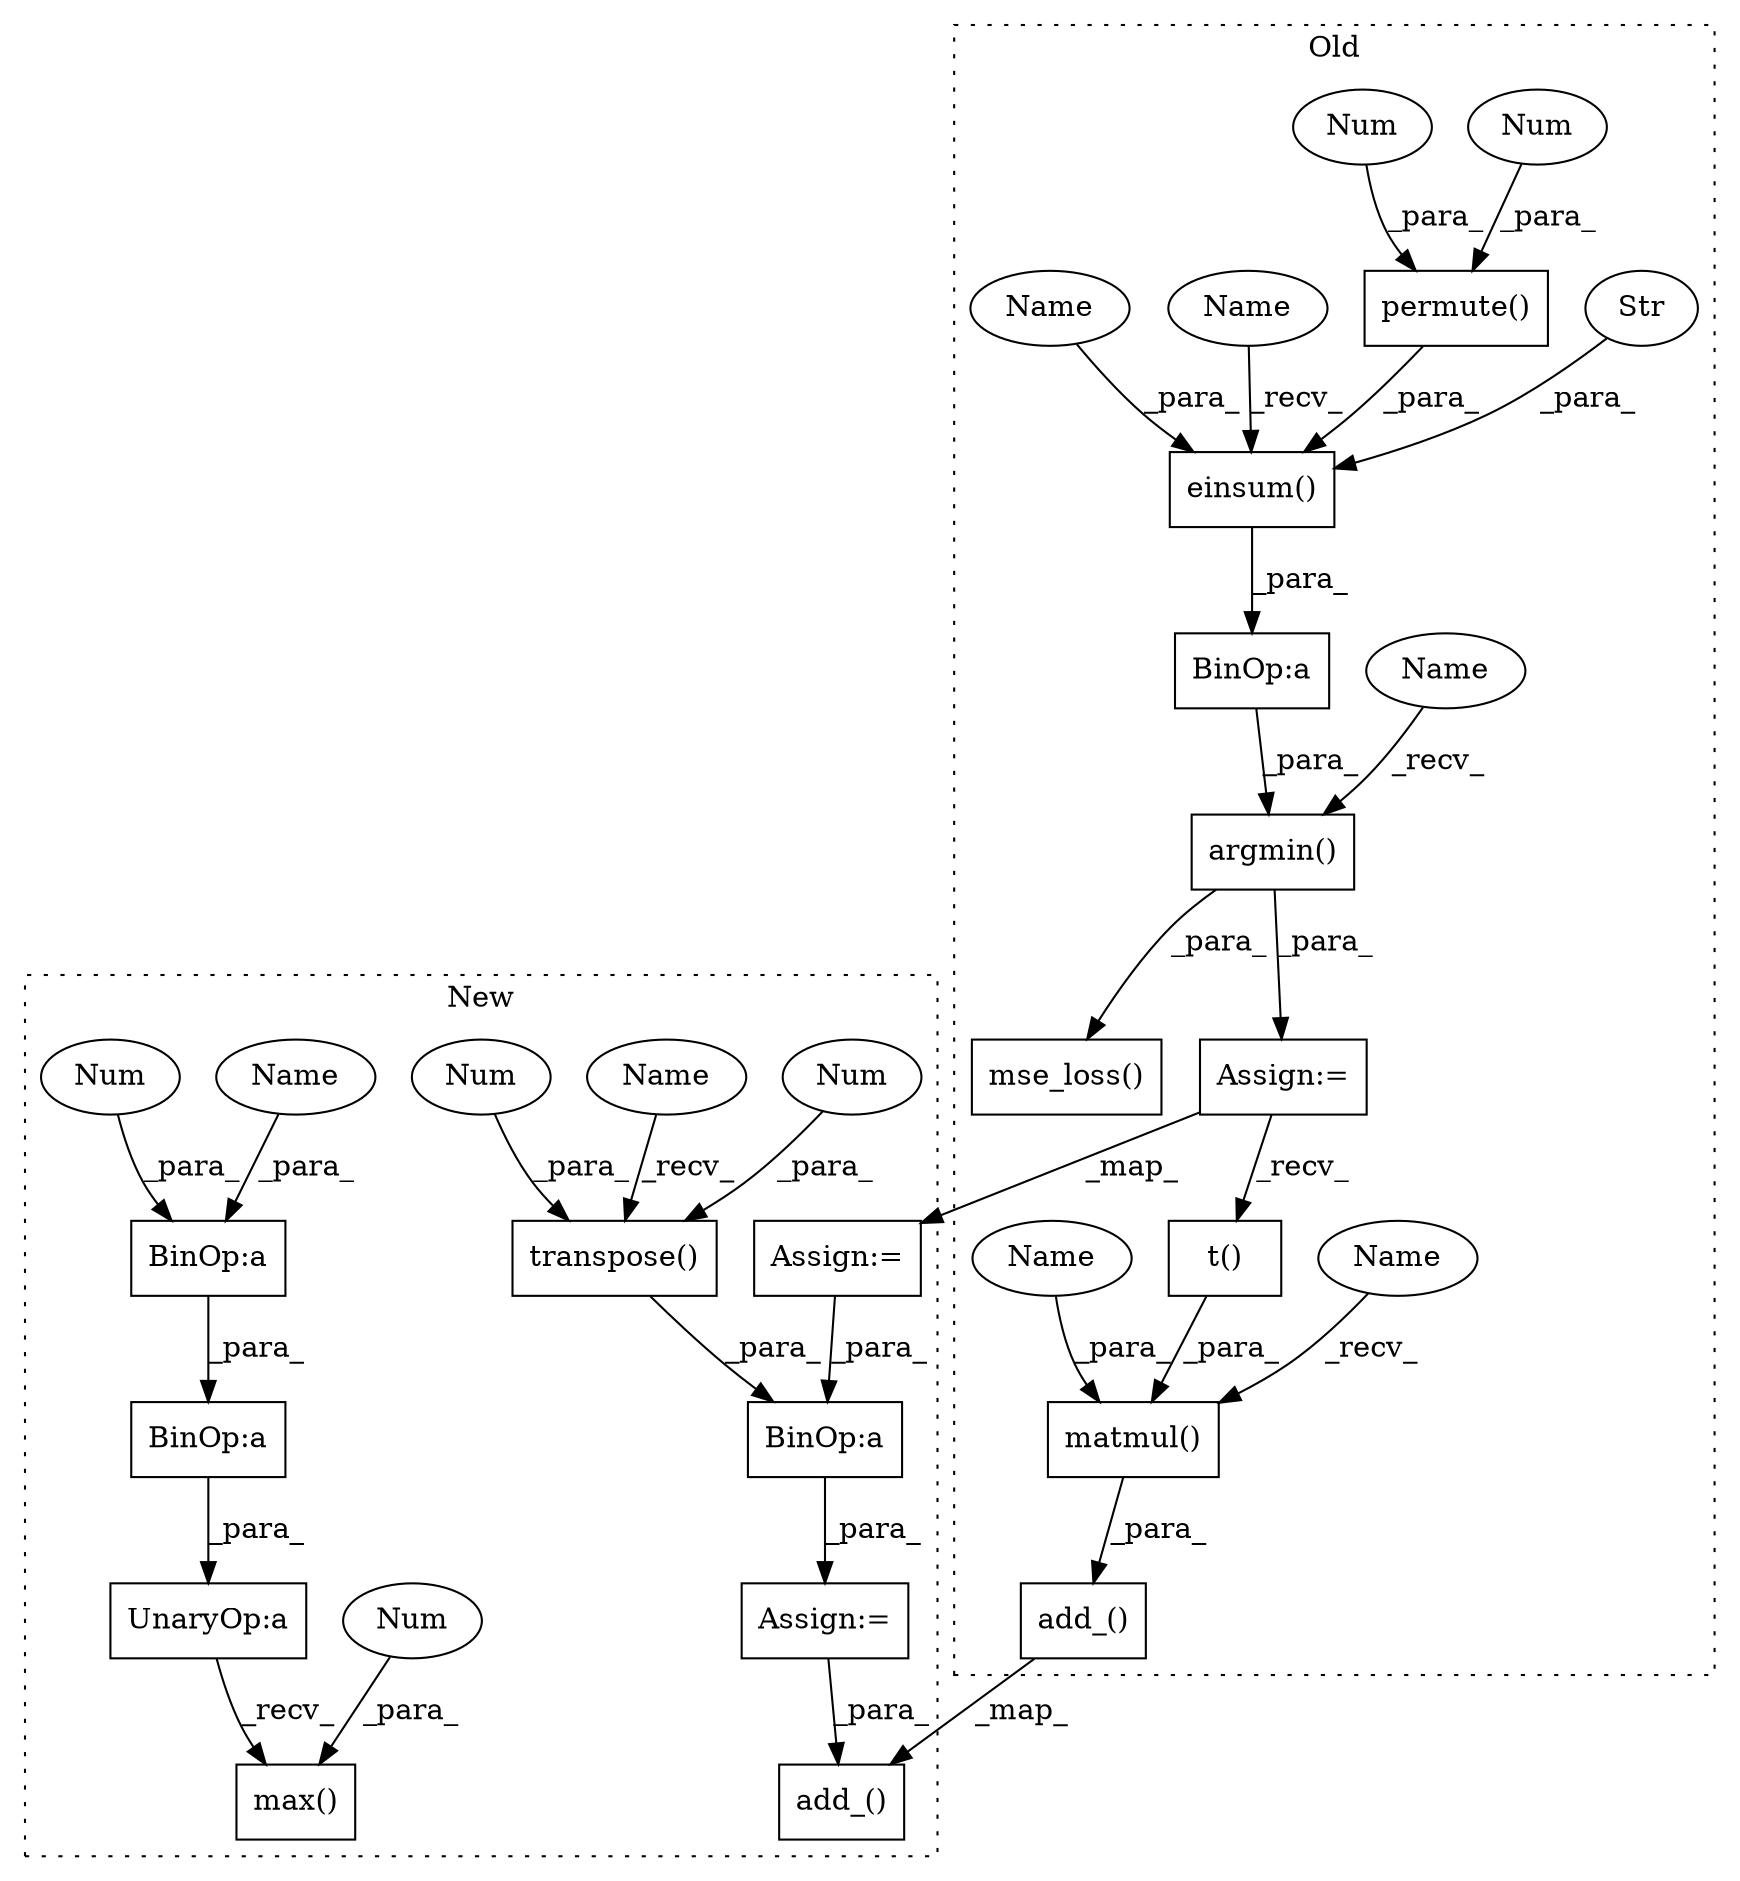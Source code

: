 digraph G {
subgraph cluster0 {
1 [label="add_()" a="75" s="4582,4628" l="37,23" shape="box"];
4 [label="matmul()" a="75" s="4494,4533" l="13,1" shape="box"];
5 [label="BinOp:a" a="82" s="3729" l="111" shape="box"];
6 [label="mse_loss()" a="75" s="5218,5244" l="11,1" shape="box"];
7 [label="permute()" a="75" s="3897,3930" l="30,1" shape="box"];
8 [label="einsum()" a="75" s="3858,3931" l="13,1" shape="box"];
9 [label="Str" a="66" s="3871" l="11" shape="ellipse"];
10 [label="Num" a="76" s="3927" l="1" shape="ellipse"];
11 [label="Num" a="76" s="3929" l="1" shape="ellipse"];
12 [label="Assign:=" a="68" s="4077" l="3" shape="box"];
14 [label="argmin()" a="75" s="3976,3990" l="13,8" shape="box"];
15 [label="t()" a="75" s="4507" l="13" shape="box"];
26 [label="Name" a="87" s="4494" l="5" shape="ellipse"];
27 [label="Name" a="87" s="3858" l="5" shape="ellipse"];
28 [label="Name" a="87" s="3976" l="5" shape="ellipse"];
29 [label="Name" a="87" s="3884" l="11" shape="ellipse"];
30 [label="Name" a="87" s="4522" l="11" shape="ellipse"];
label = "Old";
style="dotted";
}
subgraph cluster1 {
2 [label="add_()" a="75" s="8998,9059" l="52,23" shape="box"];
3 [label="BinOp:a" a="82" s="8804" l="3" shape="box"];
13 [label="Assign:=" a="68" s="8364" l="3" shape="box"];
16 [label="transpose()" a="75" s="8777,8803" l="22,1" shape="box"];
17 [label="BinOp:a" a="82" s="8192" l="3" shape="box"];
18 [label="BinOp:a" a="82" s="8192" l="17" shape="box"];
19 [label="UnaryOp:a" a="61" s="8335" l="4" shape="box"];
20 [label="max()" a="75" s="8335,8345" l="9,1" shape="box"];
21 [label="Num" a="76" s="8799" l="1" shape="ellipse"];
22 [label="Num" a="76" s="8191" l="1" shape="ellipse"];
23 [label="Num" a="76" s="8344" l="1" shape="ellipse"];
24 [label="Num" a="76" s="8802" l="1" shape="ellipse"];
25 [label="Assign:=" a="68" s="8774" l="3" shape="box"];
31 [label="Name" a="87" s="8195" l="11" shape="ellipse"];
32 [label="Name" a="87" s="8777" l="11" shape="ellipse"];
label = "New";
style="dotted";
}
1 -> 2 [label="_map_"];
3 -> 25 [label="_para_"];
4 -> 1 [label="_para_"];
5 -> 14 [label="_para_"];
7 -> 8 [label="_para_"];
8 -> 5 [label="_para_"];
9 -> 8 [label="_para_"];
10 -> 7 [label="_para_"];
11 -> 7 [label="_para_"];
12 -> 13 [label="_map_"];
12 -> 15 [label="_recv_"];
13 -> 3 [label="_para_"];
14 -> 12 [label="_para_"];
14 -> 6 [label="_para_"];
15 -> 4 [label="_para_"];
16 -> 3 [label="_para_"];
17 -> 18 [label="_para_"];
18 -> 19 [label="_para_"];
19 -> 20 [label="_recv_"];
21 -> 16 [label="_para_"];
22 -> 17 [label="_para_"];
23 -> 20 [label="_para_"];
24 -> 16 [label="_para_"];
25 -> 2 [label="_para_"];
26 -> 4 [label="_recv_"];
27 -> 8 [label="_recv_"];
28 -> 14 [label="_recv_"];
29 -> 8 [label="_para_"];
30 -> 4 [label="_para_"];
31 -> 17 [label="_para_"];
32 -> 16 [label="_recv_"];
}